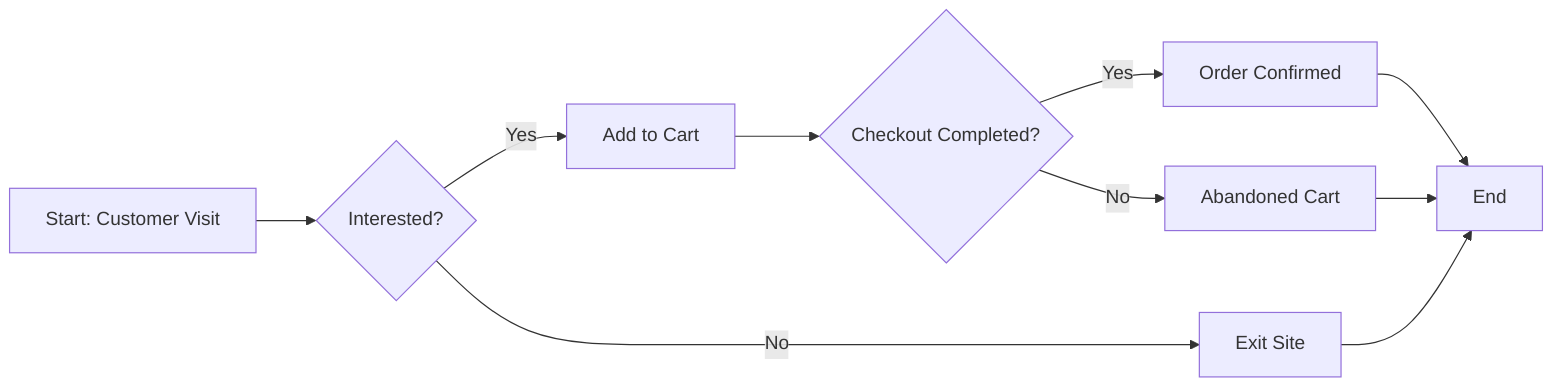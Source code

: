 flowchart LR
    A[Start: Customer Visit] --> B{Interested?}
    B -->|Yes| C[Add to Cart]
    B -->|No| D[Exit Site]
    C --> E{Checkout Completed?}
    E -->|Yes| F[Order Confirmed]
    E -->|No| G[Abandoned Cart]
    F --> H[End]
    D --> H
    G --> H